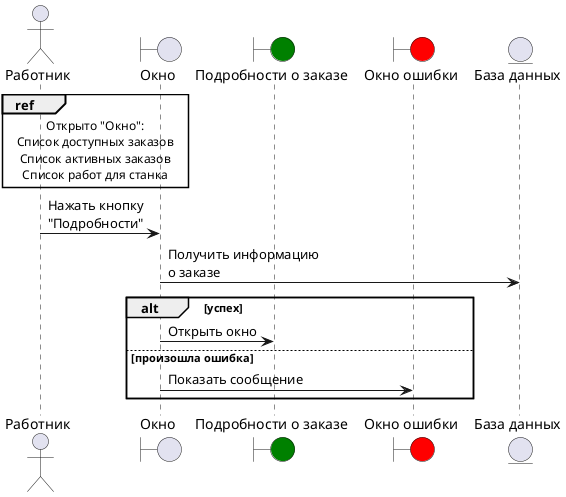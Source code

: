 @startuml description_order_sequence

actor Работник as worker

boundary "Окно" as window_screen
boundary "Подробности о заказе" as order_description_screen #green
boundary "Окно ошибки" as error_screen #red

entity "База данных" as db

ref over worker, window_screen
Открыто "Окно":
Список доступных заказов
Список активных заказов
Список работ для станка
end ref

worker -> window_screen : Нажать кнопку\n"Подробности"
window_screen -> db : Получить информацию\nо заказе

entity "База данных" as db

alt успех
  window_screen -> order_description_screen : Открыть окно
else произошла ошибка
  window_screen -> error_screen : Показать сообщение
end

@enduml